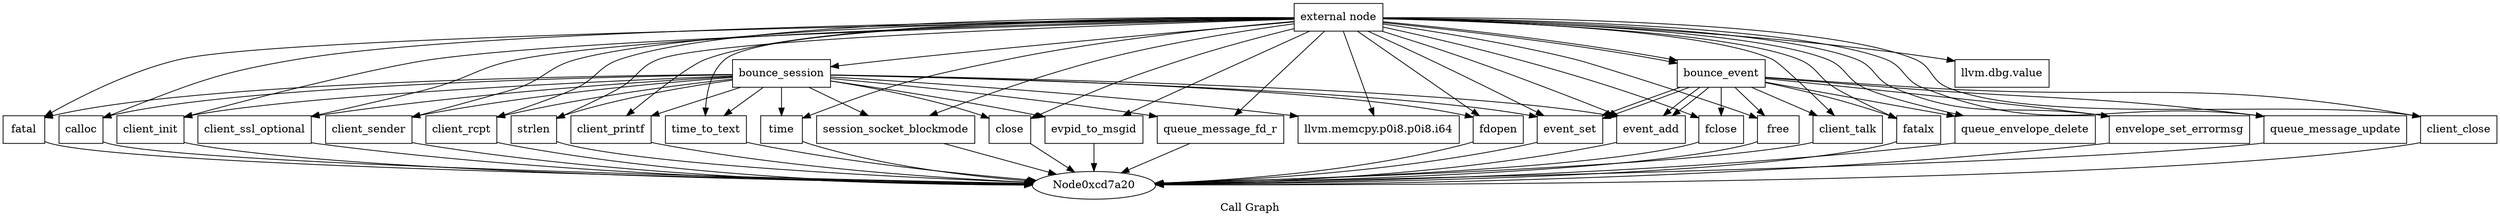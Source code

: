 digraph "Call Graph" {
	label="Call Graph";

	Node0xcd79f0 [shape=record,label="{external node}"];
	Node0xcd79f0 -> Node0xcd7a50;
	Node0xcd79f0 -> Node0xcd7ab0;
	Node0xcd79f0 -> Node0xcd7b10;
	Node0xcd79f0 -> Node0xcd7ae0;
	Node0xcd79f0 -> Node0xcd7b40;
	Node0xcd79f0 -> Node0xcd7b70;
	Node0xcd79f0 -> Node0xcb2ce0;
	Node0xcd79f0 -> Node0xcafb20;
	Node0xcd79f0 -> Node0xcaf8f0;
	Node0xcd79f0 -> Node0xcb10f0;
	Node0xcd79f0 -> Node0xcb0f10;
	Node0xcd79f0 -> Node0xcad7c0;
	Node0xcd79f0 -> Node0xd2d2a0;
	Node0xcd79f0 -> Node0xd2e570;
	Node0xcd79f0 -> Node0xcaefd0;
	Node0xcd79f0 -> Node0xcbeeb0;
	Node0xcd79f0 -> Node0xcafcf0;
	Node0xcd79f0 -> Node0xcab4f0;
	Node0xcd79f0 -> Node0xcab4f0;
	Node0xcd79f0 -> Node0xcafd20;
	Node0xcd79f0 -> Node0xcafee0;
	Node0xcd79f0 -> Node0xcafc00;
	Node0xcd79f0 -> Node0xcaff50;
	Node0xcd79f0 -> Node0xcaae00;
	Node0xcd79f0 -> Node0xcaaea0;
	Node0xcd79f0 -> Node0xcaae30;
	Node0xcd79f0 -> Node0xcaccf0;
	Node0xcd79f0 -> Node0xcafe70;
	Node0xcd79f0 -> Node0xcacc60;
	Node0xcd79f0 -> Node0xcb2390;
	Node0xcb2390 [shape=record,label="{llvm.dbg.value}"];
	Node0xcaae30 [shape=record,label="{queue_envelope_delete}"];
	Node0xcaae30 -> Node0xcd7a20;
	Node0xcacc60 [shape=record,label="{client_close}"];
	Node0xcacc60 -> Node0xcd7a20;
	Node0xcafe70 [shape=record,label="{queue_message_update}"];
	Node0xcafe70 -> Node0xcd7a20;
	Node0xcaaea0 [shape=record,label="{fatalx}"];
	Node0xcaaea0 -> Node0xcd7a20;
	Node0xcaccf0 [shape=record,label="{envelope_set_errormsg}"];
	Node0xcaccf0 -> Node0xcd7a20;
	Node0xcafb20 [shape=record,label="{llvm.memcpy.p0i8.p0i8.i64}"];
	Node0xcaf8f0 [shape=record,label="{client_ssl_optional}"];
	Node0xcaf8f0 -> Node0xcd7a20;
	Node0xcd7a50 [shape=record,label="{bounce_session}"];
	Node0xcd7a50 -> Node0xcd7ab0;
	Node0xcd7a50 -> Node0xcd7b10;
	Node0xcd7a50 -> Node0xcd7ae0;
	Node0xcd7a50 -> Node0xcd7b40;
	Node0xcd7a50 -> Node0xcd7b70;
	Node0xcd7a50 -> Node0xcb2ce0;
	Node0xcd7a50 -> Node0xcafb20;
	Node0xcd7a50 -> Node0xcaf8f0;
	Node0xcd7a50 -> Node0xcb10f0;
	Node0xcd7a50 -> Node0xcb0f10;
	Node0xcd7a50 -> Node0xcad7c0;
	Node0xcd7a50 -> Node0xcaefd0;
	Node0xcd7a50 -> Node0xd2e570;
	Node0xcd7a50 -> Node0xd2d2a0;
	Node0xcd7a50 -> Node0xcbeeb0;
	Node0xcd7a50 -> Node0xcafcf0;
	Node0xcd7a50 -> Node0xcafd20;
	Node0xcd7a50 -> Node0xcafc00;
	Node0xcd7ab0 [shape=record,label="{evpid_to_msgid}"];
	Node0xcd7ab0 -> Node0xcd7a20;
	Node0xcd7b10 [shape=record,label="{queue_message_fd_r}"];
	Node0xcd7b10 -> Node0xcd7a20;
	Node0xcd7ae0 [shape=record,label="{fdopen}"];
	Node0xcd7ae0 -> Node0xcd7a20;
	Node0xcd7b40 [shape=record,label="{fatal}"];
	Node0xcd7b40 -> Node0xcd7a20;
	Node0xcd7b70 [shape=record,label="{calloc}"];
	Node0xcd7b70 -> Node0xcd7a20;
	Node0xcb2ce0 [shape=record,label="{client_init}"];
	Node0xcb2ce0 -> Node0xcd7a20;
	Node0xcb10f0 [shape=record,label="{client_sender}"];
	Node0xcb10f0 -> Node0xcd7a20;
	Node0xcb0f10 [shape=record,label="{client_rcpt}"];
	Node0xcb0f10 -> Node0xcd7a20;
	Node0xcad7c0 [shape=record,label="{strlen}"];
	Node0xcad7c0 -> Node0xcd7a20;
	Node0xd2d2a0 [shape=record,label="{client_printf}"];
	Node0xd2d2a0 -> Node0xcd7a20;
	Node0xd2e570 [shape=record,label="{time_to_text}"];
	Node0xd2e570 -> Node0xcd7a20;
	Node0xcaefd0 [shape=record,label="{time}"];
	Node0xcaefd0 -> Node0xcd7a20;
	Node0xcbeeb0 [shape=record,label="{session_socket_blockmode}"];
	Node0xcbeeb0 -> Node0xcd7a20;
	Node0xcafcf0 [shape=record,label="{event_set}"];
	Node0xcafcf0 -> Node0xcd7a20;
	Node0xcab4f0 [shape=record,label="{bounce_event}"];
	Node0xcab4f0 -> Node0xcaae00;
	Node0xcab4f0 -> Node0xcaaea0;
	Node0xcab4f0 -> Node0xcaae30;
	Node0xcab4f0 -> Node0xcaccf0;
	Node0xcab4f0 -> Node0xcafe70;
	Node0xcab4f0 -> Node0xcacc60;
	Node0xcab4f0 -> Node0xcafee0;
	Node0xcab4f0 -> Node0xcaff50;
	Node0xcab4f0 -> Node0xcafcf0;
	Node0xcab4f0 -> Node0xcafd20;
	Node0xcab4f0 -> Node0xcafcf0;
	Node0xcab4f0 -> Node0xcafd20;
	Node0xcafd20 [shape=record,label="{event_add}"];
	Node0xcafd20 -> Node0xcd7a20;
	Node0xcafee0 [shape=record,label="{fclose}"];
	Node0xcafee0 -> Node0xcd7a20;
	Node0xcafc00 [shape=record,label="{close}"];
	Node0xcafc00 -> Node0xcd7a20;
	Node0xcaff50 [shape=record,label="{free}"];
	Node0xcaff50 -> Node0xcd7a20;
	Node0xcaae00 [shape=record,label="{client_talk}"];
	Node0xcaae00 -> Node0xcd7a20;
}
